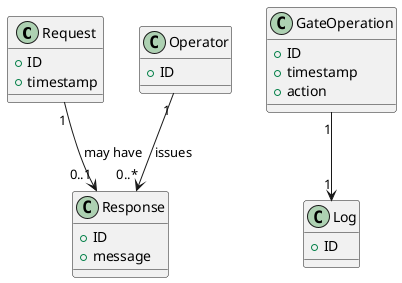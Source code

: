 @startuml
class Request {
    +ID
    +timestamp
}

class Response {
    +ID
    +message
}

class Operator {
    +ID
}

class GateOperation {
    +ID
    +timestamp
    +action
}

class Log {
    +ID
}

Request "1" --> "0..1" Response : may have
Operator "1" --> "0..*" Response : issues
GateOperation "1" --> "1" Log

@enduml
